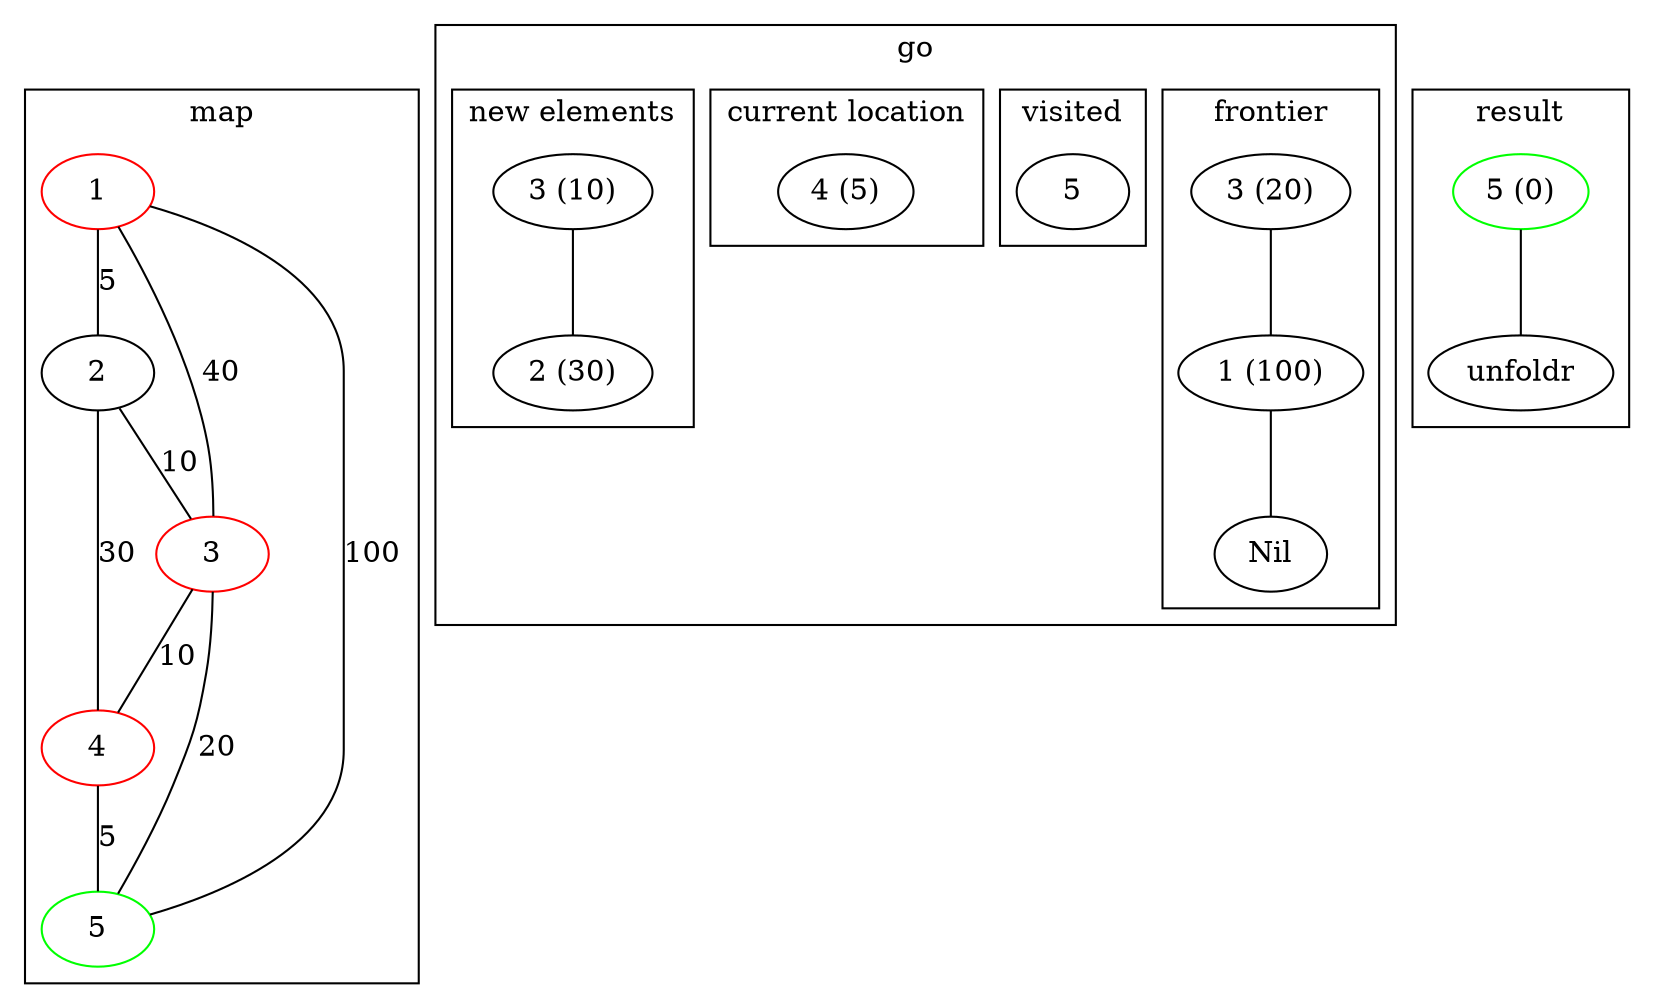 graph {
    subgraph clusterM {
        label="map";
        d1[label=1,color=red]
        d2[label=2,]
        d3[label=3,color=red]
        d4[label=4,color=red]
        d5[label=5,color=green]
        edge[weight=95,label=5];
        d1 -- d2;
        edge[weight=60,label=40];
        d1 -- d3;
        edge[weight=1,label=100];
        d1 -- d5;
        edge[weight=90,label=10];
        d2 -- d3;
        edge[weight=70,label=30];
        d2 -- d4;
        edge[weight=90,label=10];
        d3 -- d4;
        edge[weight=80,label=20];
        d3 -- d5;
        edge[weight=95,label=5];
        d4 -- d5;
    }
    subgraph cluster1 {
        label="go";
        subgraph cluster0 {
            label="frontier";
            f3[label="3 (20)"];
            f1[label="1 (100)"];
            n[label="Nil"];
            f3 -- f1 -- n;
        }
        subgraph cluster01 {
            label="visited";
            v1[label="5"];
            v1;
        }
        subgraph cluster02 {
            label="current location";
            c4[label="4 (5)"];
        }
        subgraph cluster03 {
            label="new elements";
            n3[label="3 (10)"];
            n2[label="2 (30)"];
            n3 -- n2;
        }
    }
    subgraph cluster2 {
        label="result";
        r5[label="5 (0)",color=green];
        r1[label="unfoldr"];
        r5--r1;
    }
}
